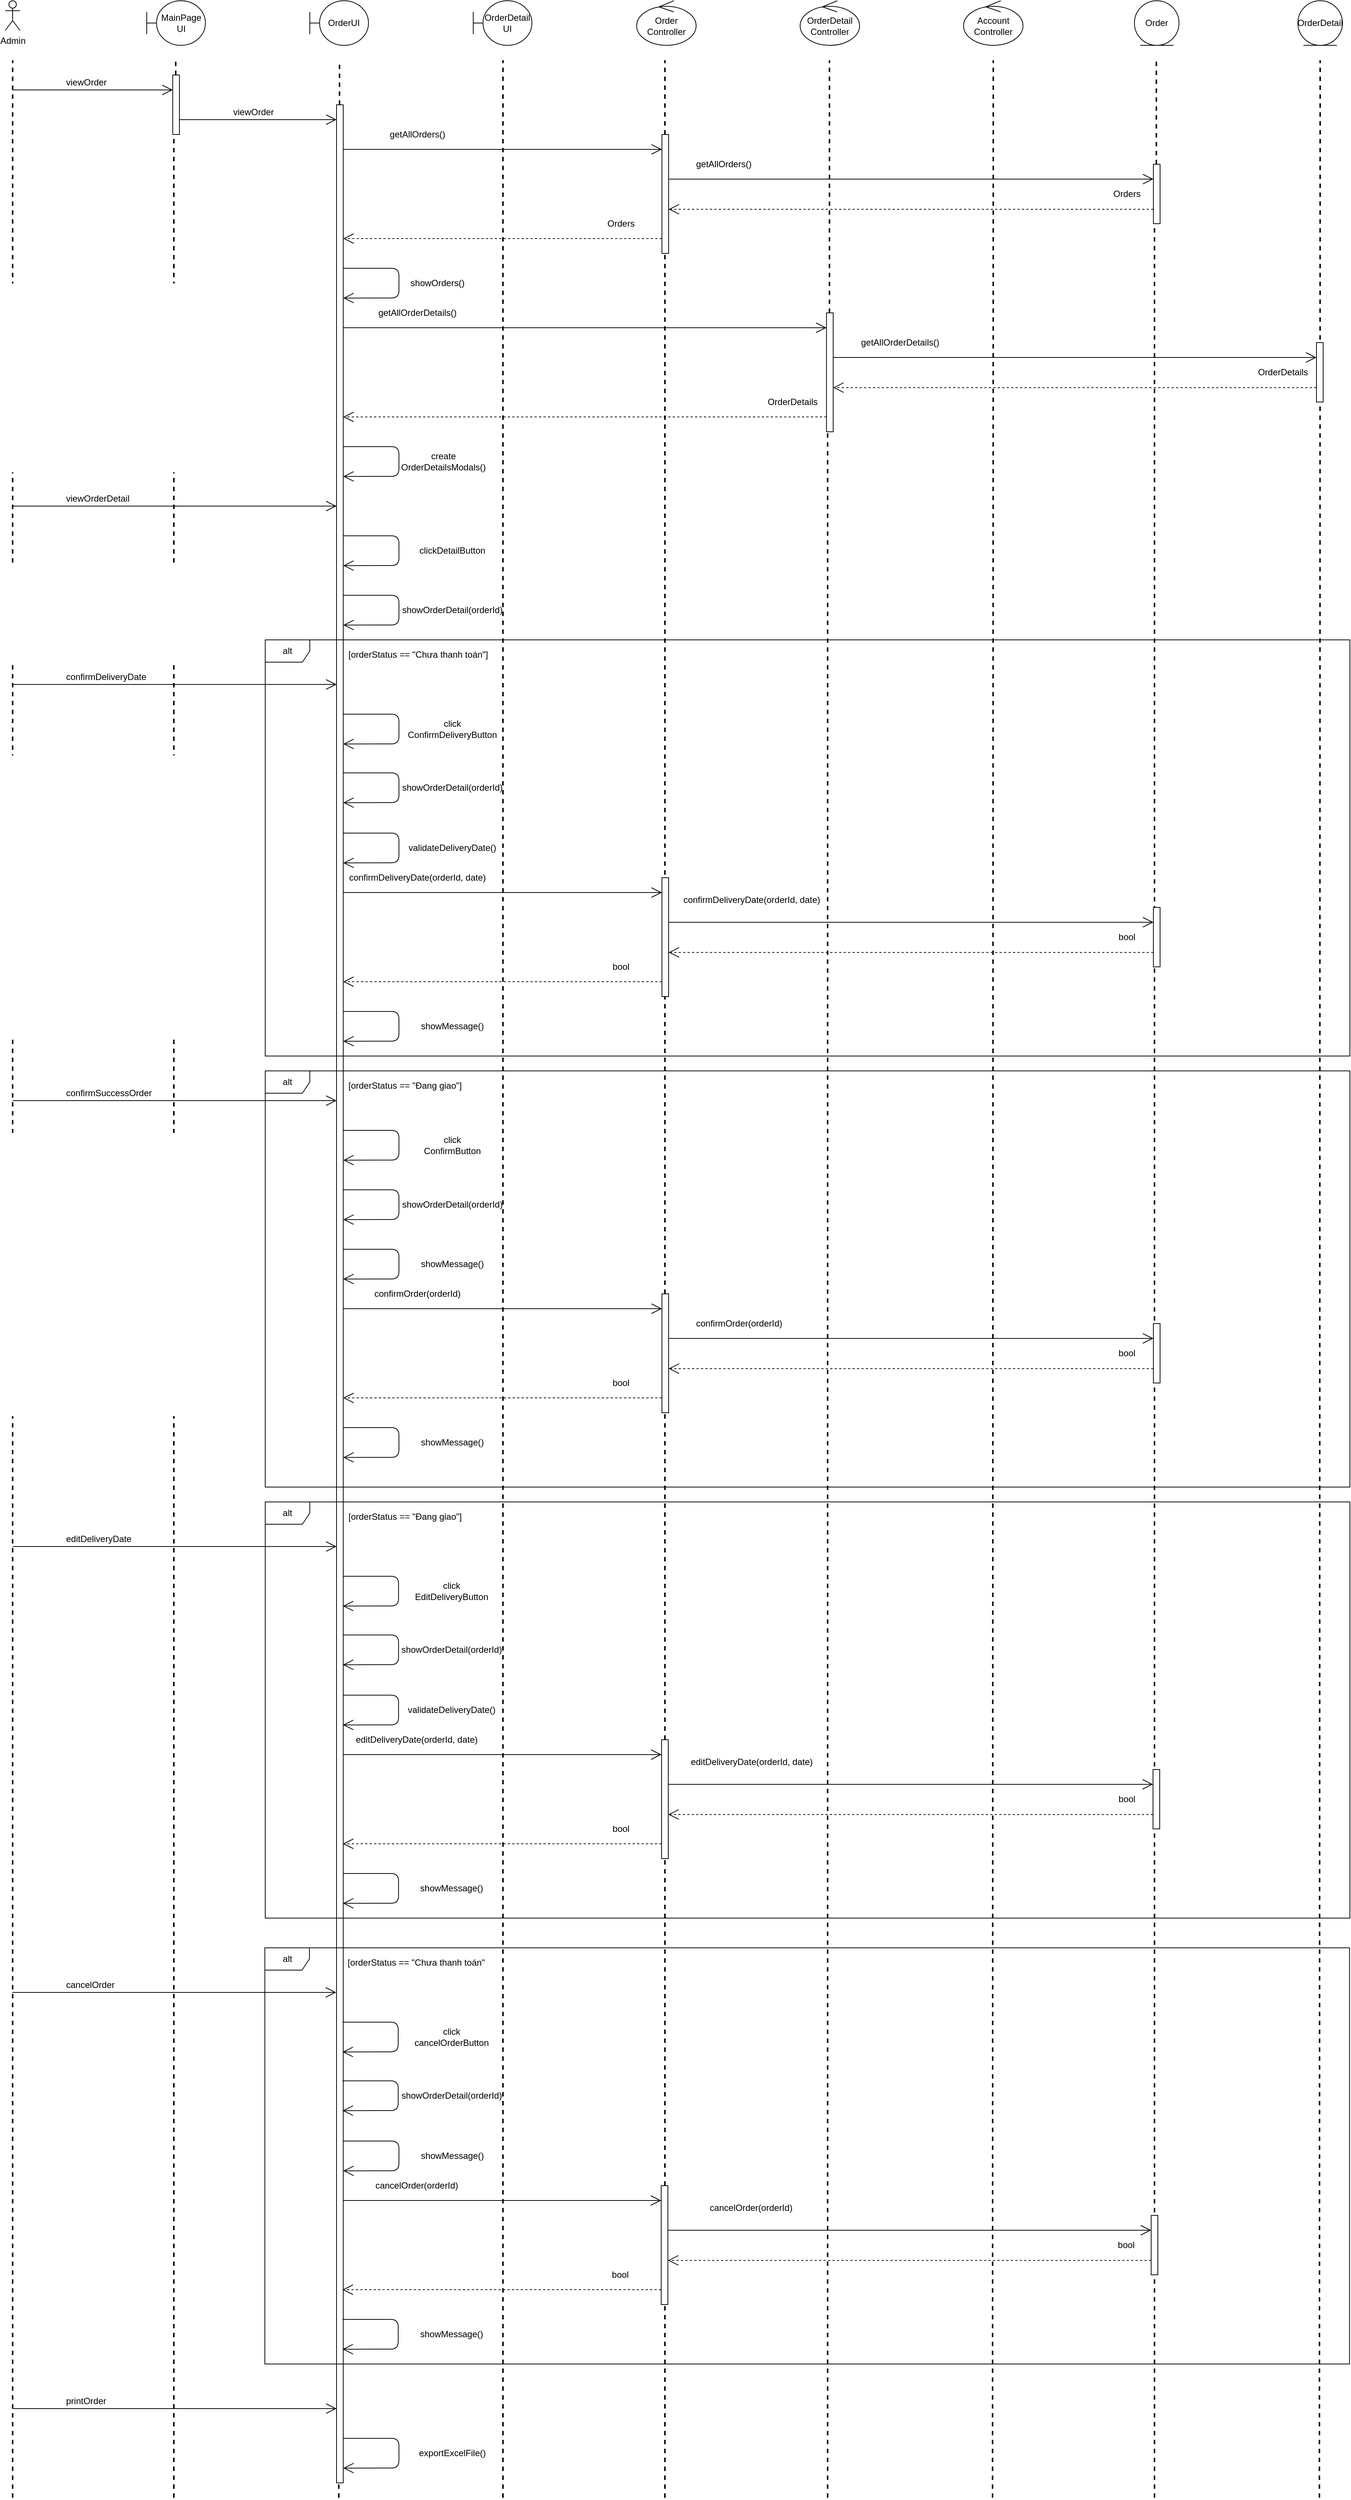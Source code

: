 <mxfile version="12.2.9" type="device" pages="1"><diagram id="6d7504hR5W5PCPkHTibY" name="Page-1"><mxGraphModel dx="2409" dy="1246" grid="1" gridSize="10" guides="1" tooltips="1" connect="1" arrows="1" fold="1" page="1" pageScale="1" pageWidth="850" pageHeight="1100" math="0" shadow="0"><root><mxCell id="0"/><mxCell id="1" parent="0"/><mxCell id="ocf50oFqdOjTJ--DgNNY-1" value="Admin" style="shape=umlActor;verticalLabelPosition=bottom;labelBackgroundColor=#ffffff;verticalAlign=top;html=1;outlineConnect=0;" vertex="1" parent="1"><mxGeometry x="110" y="40" width="20" height="40" as="geometry"/></mxCell><mxCell id="ocf50oFqdOjTJ--DgNNY-2" value="" style="endArrow=none;dashed=1;html=1;strokeWidth=2;" edge="1" parent="1"><mxGeometry width="50" height="50" relative="1" as="geometry"><mxPoint x="120" y="3400" as="sourcePoint"/><mxPoint x="120" y="120" as="targetPoint"/></mxGeometry></mxCell><mxCell id="ocf50oFqdOjTJ--DgNNY-3" value="MainPage&lt;br&gt;UI" style="shape=umlBoundary;whiteSpace=wrap;html=1;" vertex="1" parent="1"><mxGeometry x="300.5" y="40" width="79" height="60" as="geometry"/></mxCell><mxCell id="ocf50oFqdOjTJ--DgNNY-4" value="OrderUI" style="shape=umlBoundary;whiteSpace=wrap;html=1;" vertex="1" parent="1"><mxGeometry x="520" y="40" width="79" height="60" as="geometry"/></mxCell><mxCell id="ocf50oFqdOjTJ--DgNNY-5" value="" style="endArrow=none;dashed=1;html=1;strokeWidth=2;" edge="1" parent="1" source="ocf50oFqdOjTJ--DgNNY-23"><mxGeometry width="50" height="50" relative="1" as="geometry"><mxPoint x="339.5" y="3742" as="sourcePoint"/><mxPoint x="339.5" y="120" as="targetPoint"/></mxGeometry></mxCell><mxCell id="ocf50oFqdOjTJ--DgNNY-6" value="" style="endArrow=none;dashed=1;html=1;strokeWidth=2;" edge="1" parent="1" source="ocf50oFqdOjTJ--DgNNY-27"><mxGeometry width="50" height="50" relative="1" as="geometry"><mxPoint x="560" y="3742" as="sourcePoint"/><mxPoint x="560" y="120" as="targetPoint"/></mxGeometry></mxCell><mxCell id="ocf50oFqdOjTJ--DgNNY-7" value="" style="endArrow=none;dashed=1;html=1;strokeWidth=2;" edge="1" parent="1"><mxGeometry width="50" height="50" relative="1" as="geometry"><mxPoint x="780" y="3400" as="sourcePoint"/><mxPoint x="780" y="120" as="targetPoint"/></mxGeometry></mxCell><mxCell id="ocf50oFqdOjTJ--DgNNY-9" value="OrderDetail&lt;br&gt;UI" style="shape=umlBoundary;whiteSpace=wrap;html=1;" vertex="1" parent="1"><mxGeometry x="740" y="40" width="79" height="60" as="geometry"/></mxCell><mxCell id="ocf50oFqdOjTJ--DgNNY-10" value="Order&lt;br&gt;Controller" style="ellipse;shape=umlControl;whiteSpace=wrap;html=1;" vertex="1" parent="1"><mxGeometry x="960" y="40" width="80" height="60" as="geometry"/></mxCell><mxCell id="ocf50oFqdOjTJ--DgNNY-11" value="OrderDetail&lt;br&gt;Controller" style="ellipse;shape=umlControl;whiteSpace=wrap;html=1;" vertex="1" parent="1"><mxGeometry x="1180" y="40" width="80" height="60" as="geometry"/></mxCell><mxCell id="ocf50oFqdOjTJ--DgNNY-16" value="Account&lt;br&gt;Controller" style="ellipse;shape=umlControl;whiteSpace=wrap;html=1;" vertex="1" parent="1"><mxGeometry x="1400" y="40" width="80" height="60" as="geometry"/></mxCell><mxCell id="ocf50oFqdOjTJ--DgNNY-19" value="Order" style="ellipse;shape=umlEntity;whiteSpace=wrap;html=1;" vertex="1" parent="1"><mxGeometry x="1630" y="40" width="60" height="60" as="geometry"/></mxCell><mxCell id="ocf50oFqdOjTJ--DgNNY-21" value="" style="endArrow=open;endFill=1;endSize=12;html=1;" edge="1" parent="1"><mxGeometry width="160" relative="1" as="geometry"><mxPoint x="120" y="160" as="sourcePoint"/><mxPoint x="335.5" y="160" as="targetPoint"/></mxGeometry></mxCell><mxCell id="ocf50oFqdOjTJ--DgNNY-22" value="viewOrder" style="text;html=1;resizable=0;points=[];autosize=1;align=left;verticalAlign=top;spacingTop=-4;" vertex="1" parent="1"><mxGeometry x="190" y="140" width="70" height="20" as="geometry"/></mxCell><mxCell id="ocf50oFqdOjTJ--DgNNY-23" value="" style="html=1;points=[];perimeter=orthogonalPerimeter;" vertex="1" parent="1"><mxGeometry x="335.5" y="140" width="9" height="80" as="geometry"/></mxCell><mxCell id="ocf50oFqdOjTJ--DgNNY-24" value="" style="endArrow=none;dashed=1;html=1;strokeWidth=2;" edge="1" parent="1" target="ocf50oFqdOjTJ--DgNNY-23"><mxGeometry width="50" height="50" relative="1" as="geometry"><mxPoint x="337" y="3400" as="sourcePoint"/><mxPoint x="339.5" y="120" as="targetPoint"/></mxGeometry></mxCell><mxCell id="ocf50oFqdOjTJ--DgNNY-25" value="" style="endArrow=open;endFill=1;endSize=12;html=1;" edge="1" parent="1" target="ocf50oFqdOjTJ--DgNNY-27"><mxGeometry width="160" relative="1" as="geometry"><mxPoint x="344.5" y="200" as="sourcePoint"/><mxPoint x="560" y="200" as="targetPoint"/></mxGeometry></mxCell><mxCell id="ocf50oFqdOjTJ--DgNNY-26" value="viewOrder" style="text;html=1;resizable=0;points=[];autosize=1;align=left;verticalAlign=top;spacingTop=-4;" vertex="1" parent="1"><mxGeometry x="414.5" y="180" width="70" height="20" as="geometry"/></mxCell><mxCell id="ocf50oFqdOjTJ--DgNNY-27" value="" style="html=1;points=[];perimeter=orthogonalPerimeter;" vertex="1" parent="1"><mxGeometry x="556" y="180" width="9" height="3200" as="geometry"/></mxCell><mxCell id="ocf50oFqdOjTJ--DgNNY-28" value="" style="endArrow=none;dashed=1;html=1;strokeWidth=2;" edge="1" parent="1" target="ocf50oFqdOjTJ--DgNNY-27"><mxGeometry width="50" height="50" relative="1" as="geometry"><mxPoint x="559" y="3400" as="sourcePoint"/><mxPoint x="560" y="120" as="targetPoint"/></mxGeometry></mxCell><mxCell id="ocf50oFqdOjTJ--DgNNY-46" value="OrderDetail" style="ellipse;shape=umlEntity;whiteSpace=wrap;html=1;" vertex="1" parent="1"><mxGeometry x="1850" y="40" width="60" height="60" as="geometry"/></mxCell><mxCell id="ocf50oFqdOjTJ--DgNNY-117" value="" style="endArrow=none;dashed=1;html=1;strokeWidth=2;" edge="1" parent="1"><mxGeometry width="50" height="50" relative="1" as="geometry"><mxPoint x="998" y="3400" as="sourcePoint"/><mxPoint x="998" y="120" as="targetPoint"/></mxGeometry></mxCell><mxCell id="ocf50oFqdOjTJ--DgNNY-118" value="" style="endArrow=none;dashed=1;html=1;strokeWidth=2;" edge="1" parent="1" source="ocf50oFqdOjTJ--DgNNY-140"><mxGeometry width="50" height="50" relative="1" as="geometry"><mxPoint x="1219" y="2040" as="sourcePoint"/><mxPoint x="1219.5" y="120" as="targetPoint"/></mxGeometry></mxCell><mxCell id="ocf50oFqdOjTJ--DgNNY-119" value="" style="endArrow=none;dashed=1;html=1;strokeWidth=2;" edge="1" parent="1"><mxGeometry width="50" height="50" relative="1" as="geometry"><mxPoint x="1439" y="3400" as="sourcePoint"/><mxPoint x="1440" y="120" as="targetPoint"/></mxGeometry></mxCell><mxCell id="ocf50oFqdOjTJ--DgNNY-120" value="" style="endArrow=none;dashed=1;html=1;strokeWidth=2;" edge="1" parent="1" source="ocf50oFqdOjTJ--DgNNY-132"><mxGeometry width="50" height="50" relative="1" as="geometry"><mxPoint x="1659" y="2040" as="sourcePoint"/><mxPoint x="1659.5" y="120" as="targetPoint"/></mxGeometry></mxCell><mxCell id="ocf50oFqdOjTJ--DgNNY-121" value="" style="endArrow=none;dashed=1;html=1;strokeWidth=2;" edge="1" parent="1"><mxGeometry width="50" height="50" relative="1" as="geometry"><mxPoint x="1879" y="3400" as="sourcePoint"/><mxPoint x="1880" y="120" as="targetPoint"/></mxGeometry></mxCell><mxCell id="ocf50oFqdOjTJ--DgNNY-122" value="" style="html=1;points=[];perimeter=orthogonalPerimeter;" vertex="1" parent="1"><mxGeometry x="994" y="220" width="9" height="160" as="geometry"/></mxCell><mxCell id="ocf50oFqdOjTJ--DgNNY-123" value="getAllOrders()" style="text;html=1;strokeColor=none;fillColor=none;align=center;verticalAlign=middle;whiteSpace=wrap;rounded=0;" vertex="1" parent="1"><mxGeometry x="569.5" y="210" width="190" height="20" as="geometry"/></mxCell><mxCell id="ocf50oFqdOjTJ--DgNNY-124" value="" style="endArrow=open;endFill=1;endSize=12;html=1;dashed=1;strokeWidth=1;jumpSize=6;" edge="1" parent="1"><mxGeometry width="160" relative="1" as="geometry"><mxPoint x="994" y="360" as="sourcePoint"/><mxPoint x="565" y="360" as="targetPoint"/></mxGeometry></mxCell><mxCell id="ocf50oFqdOjTJ--DgNNY-125" value="Orders" style="text;html=1;strokeColor=none;fillColor=none;align=center;verticalAlign=middle;whiteSpace=wrap;rounded=0;" vertex="1" parent="1"><mxGeometry x="919" y="330" width="40" height="20" as="geometry"/></mxCell><mxCell id="ocf50oFqdOjTJ--DgNNY-126" value="" style="endArrow=open;endFill=1;endSize=12;html=1;" edge="1" parent="1" target="ocf50oFqdOjTJ--DgNNY-122"><mxGeometry width="160" relative="1" as="geometry"><mxPoint x="565.5" y="240.0" as="sourcePoint"/><mxPoint x="776" y="240.0" as="targetPoint"/></mxGeometry></mxCell><mxCell id="ocf50oFqdOjTJ--DgNNY-128" value="" style="endArrow=open;endFill=1;endSize=12;html=1;" edge="1" parent="1" target="ocf50oFqdOjTJ--DgNNY-132"><mxGeometry width="160" relative="1" as="geometry"><mxPoint x="1003" y="280" as="sourcePoint"/><mxPoint x="2093.5" y="280" as="targetPoint"/></mxGeometry></mxCell><mxCell id="ocf50oFqdOjTJ--DgNNY-129" value="&lt;span style=&quot;text-align: center ; white-space: normal&quot;&gt;getAllOrders()&lt;/span&gt;" style="text;html=1;resizable=0;points=[];autosize=1;align=left;verticalAlign=top;spacingTop=-4;" vertex="1" parent="1"><mxGeometry x="1038" y="250" width="90" height="20" as="geometry"/></mxCell><mxCell id="ocf50oFqdOjTJ--DgNNY-130" value="" style="endArrow=open;endFill=1;endSize=12;html=1;dashed=1;strokeWidth=1;jumpSize=6;" edge="1" parent="1" source="ocf50oFqdOjTJ--DgNNY-132"><mxGeometry width="160" relative="1" as="geometry"><mxPoint x="1500" y="320" as="sourcePoint"/><mxPoint x="1003.0" y="320.58" as="targetPoint"/></mxGeometry></mxCell><mxCell id="ocf50oFqdOjTJ--DgNNY-131" value="Orders" style="text;html=1;strokeColor=none;fillColor=none;align=center;verticalAlign=middle;whiteSpace=wrap;rounded=0;" vertex="1" parent="1"><mxGeometry x="1600" y="290" width="40" height="20" as="geometry"/></mxCell><mxCell id="ocf50oFqdOjTJ--DgNNY-132" value="" style="html=1;points=[];perimeter=orthogonalPerimeter;" vertex="1" parent="1"><mxGeometry x="1655.5" y="260" width="9" height="80" as="geometry"/></mxCell><mxCell id="ocf50oFqdOjTJ--DgNNY-133" value="" style="endArrow=none;dashed=1;html=1;strokeWidth=2;" edge="1" parent="1" target="ocf50oFqdOjTJ--DgNNY-132"><mxGeometry width="50" height="50" relative="1" as="geometry"><mxPoint x="1657" y="3400" as="sourcePoint"/><mxPoint x="1659.5" y="120" as="targetPoint"/></mxGeometry></mxCell><mxCell id="ocf50oFqdOjTJ--DgNNY-134" value="" style="endArrow=open;endFill=1;endSize=12;html=1;entryX=1.002;entryY=0.167;entryDx=0;entryDy=0;entryPerimeter=0;" edge="1" parent="1"><mxGeometry width="160" relative="1" as="geometry"><mxPoint x="565.0" y="400" as="sourcePoint"/><mxPoint x="565.02" y="440.12" as="targetPoint"/><Array as="points"><mxPoint x="640" y="400"/><mxPoint x="640" y="440"/></Array></mxGeometry></mxCell><mxCell id="ocf50oFqdOjTJ--DgNNY-135" value="showOrders()" style="text;html=1;strokeColor=none;fillColor=none;align=center;verticalAlign=middle;whiteSpace=wrap;rounded=0;" vertex="1" parent="1"><mxGeometry x="671.5" y="410" width="40" height="20" as="geometry"/></mxCell><mxCell id="ocf50oFqdOjTJ--DgNNY-140" value="" style="html=1;points=[];perimeter=orthogonalPerimeter;" vertex="1" parent="1"><mxGeometry x="1215.5" y="460" width="9" height="160" as="geometry"/></mxCell><mxCell id="ocf50oFqdOjTJ--DgNNY-141" value="" style="endArrow=none;dashed=1;html=1;strokeWidth=2;" edge="1" parent="1" target="ocf50oFqdOjTJ--DgNNY-140"><mxGeometry width="50" height="50" relative="1" as="geometry"><mxPoint x="1217" y="3400" as="sourcePoint"/><mxPoint x="1219.5" y="120" as="targetPoint"/></mxGeometry></mxCell><mxCell id="ocf50oFqdOjTJ--DgNNY-142" value="getAllOrderDetails()" style="text;html=1;strokeColor=none;fillColor=none;align=center;verticalAlign=middle;whiteSpace=wrap;rounded=0;" vertex="1" parent="1"><mxGeometry x="569.5" y="450" width="190" height="20" as="geometry"/></mxCell><mxCell id="ocf50oFqdOjTJ--DgNNY-143" value="" style="endArrow=open;endFill=1;endSize=12;html=1;dashed=1;strokeWidth=1;jumpSize=6;" edge="1" parent="1" source="ocf50oFqdOjTJ--DgNNY-140"><mxGeometry width="160" relative="1" as="geometry"><mxPoint x="994" y="600" as="sourcePoint"/><mxPoint x="565" y="600" as="targetPoint"/></mxGeometry></mxCell><mxCell id="ocf50oFqdOjTJ--DgNNY-144" value="OrderDetails" style="text;html=1;strokeColor=none;fillColor=none;align=center;verticalAlign=middle;whiteSpace=wrap;rounded=0;" vertex="1" parent="1"><mxGeometry x="1150" y="570" width="40" height="20" as="geometry"/></mxCell><mxCell id="ocf50oFqdOjTJ--DgNNY-145" value="" style="endArrow=open;endFill=1;endSize=12;html=1;" edge="1" parent="1" target="ocf50oFqdOjTJ--DgNNY-140"><mxGeometry width="160" relative="1" as="geometry"><mxPoint x="565.5" y="480.0" as="sourcePoint"/><mxPoint x="994" y="480.0" as="targetPoint"/></mxGeometry></mxCell><mxCell id="ocf50oFqdOjTJ--DgNNY-146" value="" style="endArrow=open;endFill=1;endSize=12;html=1;" edge="1" parent="1" target="ocf50oFqdOjTJ--DgNNY-150"><mxGeometry width="160" relative="1" as="geometry"><mxPoint x="1224.5" y="520" as="sourcePoint"/><mxPoint x="2315" y="520" as="targetPoint"/></mxGeometry></mxCell><mxCell id="ocf50oFqdOjTJ--DgNNY-147" value="&lt;span style=&quot;text-align: center ; white-space: normal&quot;&gt;getAllOrderDetails()&lt;/span&gt;" style="text;html=1;resizable=0;points=[];autosize=1;align=left;verticalAlign=top;spacingTop=-4;" vertex="1" parent="1"><mxGeometry x="1259.5" y="490" width="120" height="20" as="geometry"/></mxCell><mxCell id="ocf50oFqdOjTJ--DgNNY-148" value="" style="endArrow=open;endFill=1;endSize=12;html=1;dashed=1;strokeWidth=1;jumpSize=6;" edge="1" parent="1" source="ocf50oFqdOjTJ--DgNNY-150"><mxGeometry width="160" relative="1" as="geometry"><mxPoint x="1721.5" y="560" as="sourcePoint"/><mxPoint x="1224.5" y="560.58" as="targetPoint"/></mxGeometry></mxCell><mxCell id="ocf50oFqdOjTJ--DgNNY-149" value="OrderDetails" style="text;html=1;strokeColor=none;fillColor=none;align=center;verticalAlign=middle;whiteSpace=wrap;rounded=0;" vertex="1" parent="1"><mxGeometry x="1810" y="530" width="40" height="20" as="geometry"/></mxCell><mxCell id="ocf50oFqdOjTJ--DgNNY-150" value="" style="html=1;points=[];perimeter=orthogonalPerimeter;" vertex="1" parent="1"><mxGeometry x="1875" y="500" width="9" height="80" as="geometry"/></mxCell><mxCell id="ocf50oFqdOjTJ--DgNNY-152" value="" style="endArrow=open;endFill=1;endSize=12;html=1;entryX=1.002;entryY=0.167;entryDx=0;entryDy=0;entryPerimeter=0;" edge="1" parent="1"><mxGeometry width="160" relative="1" as="geometry"><mxPoint x="565.0" y="640" as="sourcePoint"/><mxPoint x="565.02" y="680.12" as="targetPoint"/><Array as="points"><mxPoint x="640" y="640"/><mxPoint x="640" y="680"/></Array></mxGeometry></mxCell><mxCell id="ocf50oFqdOjTJ--DgNNY-153" value="create&lt;br&gt;OrderDetailsModals()" style="text;html=1;strokeColor=none;fillColor=none;align=center;verticalAlign=middle;whiteSpace=wrap;rounded=0;" vertex="1" parent="1"><mxGeometry x="680" y="650" width="40" height="20" as="geometry"/></mxCell><mxCell id="ocf50oFqdOjTJ--DgNNY-154" value="" style="endArrow=open;endFill=1;endSize=12;html=1;" edge="1" parent="1" target="ocf50oFqdOjTJ--DgNNY-27"><mxGeometry width="160" relative="1" as="geometry"><mxPoint x="120" y="720" as="sourcePoint"/><mxPoint x="490" y="720" as="targetPoint"/></mxGeometry></mxCell><mxCell id="ocf50oFqdOjTJ--DgNNY-155" value="viewOrderDetail" style="text;html=1;resizable=0;points=[];autosize=1;align=left;verticalAlign=top;spacingTop=-4;" vertex="1" parent="1"><mxGeometry x="190" y="700" width="100" height="20" as="geometry"/></mxCell><mxCell id="ocf50oFqdOjTJ--DgNNY-156" value="" style="endArrow=open;endFill=1;endSize=12;html=1;entryX=1.002;entryY=0.167;entryDx=0;entryDy=0;entryPerimeter=0;" edge="1" parent="1"><mxGeometry width="160" relative="1" as="geometry"><mxPoint x="565.0" y="840" as="sourcePoint"/><mxPoint x="565.02" y="880.12" as="targetPoint"/><Array as="points"><mxPoint x="640" y="840"/><mxPoint x="640" y="880"/></Array></mxGeometry></mxCell><mxCell id="ocf50oFqdOjTJ--DgNNY-157" value="showOrderDetail(orderId)" style="text;html=1;strokeColor=none;fillColor=none;align=center;verticalAlign=middle;whiteSpace=wrap;rounded=0;" vertex="1" parent="1"><mxGeometry x="691.5" y="850" width="40" height="20" as="geometry"/></mxCell><mxCell id="ocf50oFqdOjTJ--DgNNY-158" value="" style="endArrow=open;endFill=1;endSize=12;html=1;entryX=1.002;entryY=0.167;entryDx=0;entryDy=0;entryPerimeter=0;" edge="1" parent="1"><mxGeometry width="160" relative="1" as="geometry"><mxPoint x="565.0" y="760" as="sourcePoint"/><mxPoint x="565.02" y="800.12" as="targetPoint"/><Array as="points"><mxPoint x="640" y="760"/><mxPoint x="640" y="800"/></Array></mxGeometry></mxCell><mxCell id="ocf50oFqdOjTJ--DgNNY-159" value="clickDetailButton" style="text;html=1;strokeColor=none;fillColor=none;align=center;verticalAlign=middle;whiteSpace=wrap;rounded=0;" vertex="1" parent="1"><mxGeometry x="691.5" y="770" width="40" height="20" as="geometry"/></mxCell><mxCell id="ocf50oFqdOjTJ--DgNNY-160" value="" style="endArrow=open;endFill=1;endSize=12;html=1;" edge="1" parent="1"><mxGeometry width="160" relative="1" as="geometry"><mxPoint x="120" y="960" as="sourcePoint"/><mxPoint x="556" y="960" as="targetPoint"/></mxGeometry></mxCell><mxCell id="ocf50oFqdOjTJ--DgNNY-161" value="confirmDeliveryDate" style="text;html=1;resizable=0;points=[];autosize=1;align=left;verticalAlign=top;spacingTop=-4;" vertex="1" parent="1"><mxGeometry x="190" y="940" width="120" height="20" as="geometry"/></mxCell><mxCell id="ocf50oFqdOjTJ--DgNNY-164" value="alt" style="shape=umlFrame;whiteSpace=wrap;html=1;" vertex="1" parent="1"><mxGeometry x="460" y="900" width="1460" height="560" as="geometry"/></mxCell><mxCell id="ocf50oFqdOjTJ--DgNNY-165" value="[orderStatus == &quot;Chưa thanh toán&quot;]" style="text;html=1;resizable=0;points=[];autosize=1;align=left;verticalAlign=top;spacingTop=-4;" vertex="1" parent="1"><mxGeometry x="569.5" y="910" width="200" height="20" as="geometry"/></mxCell><mxCell id="ocf50oFqdOjTJ--DgNNY-166" value="" style="endArrow=open;endFill=1;endSize=12;html=1;entryX=1.002;entryY=0.167;entryDx=0;entryDy=0;entryPerimeter=0;" edge="1" parent="1"><mxGeometry width="160" relative="1" as="geometry"><mxPoint x="565.0" y="1000" as="sourcePoint"/><mxPoint x="565.02" y="1040.12" as="targetPoint"/><Array as="points"><mxPoint x="640" y="1000"/><mxPoint x="640" y="1040"/></Array></mxGeometry></mxCell><mxCell id="ocf50oFqdOjTJ--DgNNY-167" value="click&lt;br&gt;ConfirmDeliveryButton" style="text;html=1;strokeColor=none;fillColor=none;align=center;verticalAlign=middle;whiteSpace=wrap;rounded=0;" vertex="1" parent="1"><mxGeometry x="691.5" y="1010" width="40" height="20" as="geometry"/></mxCell><mxCell id="ocf50oFqdOjTJ--DgNNY-168" value="" style="endArrow=open;endFill=1;endSize=12;html=1;entryX=1.002;entryY=0.167;entryDx=0;entryDy=0;entryPerimeter=0;" edge="1" parent="1"><mxGeometry width="160" relative="1" as="geometry"><mxPoint x="565.0" y="1079" as="sourcePoint"/><mxPoint x="565.02" y="1119.12" as="targetPoint"/><Array as="points"><mxPoint x="640" y="1079"/><mxPoint x="640" y="1119"/></Array></mxGeometry></mxCell><mxCell id="ocf50oFqdOjTJ--DgNNY-169" value="showOrderDetail(orderId)" style="text;html=1;strokeColor=none;fillColor=none;align=center;verticalAlign=middle;whiteSpace=wrap;rounded=0;" vertex="1" parent="1"><mxGeometry x="691.5" y="1089" width="40" height="20" as="geometry"/></mxCell><mxCell id="ocf50oFqdOjTJ--DgNNY-170" value="" style="endArrow=open;endFill=1;endSize=12;html=1;entryX=1.002;entryY=0.167;entryDx=0;entryDy=0;entryPerimeter=0;" edge="1" parent="1"><mxGeometry width="160" relative="1" as="geometry"><mxPoint x="565.0" y="1160" as="sourcePoint"/><mxPoint x="565.02" y="1200.12" as="targetPoint"/><Array as="points"><mxPoint x="640" y="1160"/><mxPoint x="640" y="1200"/></Array></mxGeometry></mxCell><mxCell id="ocf50oFqdOjTJ--DgNNY-171" value="validateDeliveryDate()" style="text;html=1;strokeColor=none;fillColor=none;align=center;verticalAlign=middle;whiteSpace=wrap;rounded=0;" vertex="1" parent="1"><mxGeometry x="691.5" y="1170" width="40" height="20" as="geometry"/></mxCell><mxCell id="ocf50oFqdOjTJ--DgNNY-172" value="" style="html=1;points=[];perimeter=orthogonalPerimeter;" vertex="1" parent="1"><mxGeometry x="994" y="1220" width="9" height="160" as="geometry"/></mxCell><mxCell id="ocf50oFqdOjTJ--DgNNY-173" value="confirmDeliveryDate(orderId, date)" style="text;html=1;strokeColor=none;fillColor=none;align=center;verticalAlign=middle;whiteSpace=wrap;rounded=0;" vertex="1" parent="1"><mxGeometry x="569.5" y="1210" width="190" height="20" as="geometry"/></mxCell><mxCell id="ocf50oFqdOjTJ--DgNNY-174" value="" style="endArrow=open;endFill=1;endSize=12;html=1;dashed=1;strokeWidth=1;jumpSize=6;" edge="1" parent="1"><mxGeometry width="160" relative="1" as="geometry"><mxPoint x="994" y="1360" as="sourcePoint"/><mxPoint x="565" y="1360" as="targetPoint"/></mxGeometry></mxCell><mxCell id="ocf50oFqdOjTJ--DgNNY-175" value="bool" style="text;html=1;strokeColor=none;fillColor=none;align=center;verticalAlign=middle;whiteSpace=wrap;rounded=0;" vertex="1" parent="1"><mxGeometry x="919" y="1330" width="40" height="20" as="geometry"/></mxCell><mxCell id="ocf50oFqdOjTJ--DgNNY-176" value="" style="endArrow=open;endFill=1;endSize=12;html=1;" edge="1" parent="1" target="ocf50oFqdOjTJ--DgNNY-172"><mxGeometry width="160" relative="1" as="geometry"><mxPoint x="565.5" y="1240.0" as="sourcePoint"/><mxPoint x="776" y="1240.0" as="targetPoint"/></mxGeometry></mxCell><mxCell id="ocf50oFqdOjTJ--DgNNY-177" value="" style="endArrow=open;endFill=1;endSize=12;html=1;" edge="1" parent="1" target="ocf50oFqdOjTJ--DgNNY-181"><mxGeometry width="160" relative="1" as="geometry"><mxPoint x="1003" y="1280" as="sourcePoint"/><mxPoint x="2093.5" y="1280" as="targetPoint"/></mxGeometry></mxCell><mxCell id="ocf50oFqdOjTJ--DgNNY-179" value="" style="endArrow=open;endFill=1;endSize=12;html=1;dashed=1;strokeWidth=1;jumpSize=6;" edge="1" parent="1" source="ocf50oFqdOjTJ--DgNNY-181"><mxGeometry width="160" relative="1" as="geometry"><mxPoint x="1500" y="1320" as="sourcePoint"/><mxPoint x="1003.0" y="1320.58" as="targetPoint"/></mxGeometry></mxCell><mxCell id="ocf50oFqdOjTJ--DgNNY-180" value="bool" style="text;html=1;strokeColor=none;fillColor=none;align=center;verticalAlign=middle;whiteSpace=wrap;rounded=0;" vertex="1" parent="1"><mxGeometry x="1600" y="1290" width="40" height="20" as="geometry"/></mxCell><mxCell id="ocf50oFqdOjTJ--DgNNY-181" value="" style="html=1;points=[];perimeter=orthogonalPerimeter;" vertex="1" parent="1"><mxGeometry x="1655.5" y="1260" width="9" height="80" as="geometry"/></mxCell><mxCell id="ocf50oFqdOjTJ--DgNNY-182" value="" style="endArrow=open;endFill=1;endSize=12;html=1;entryX=1.002;entryY=0.167;entryDx=0;entryDy=0;entryPerimeter=0;" edge="1" parent="1"><mxGeometry width="160" relative="1" as="geometry"><mxPoint x="565.0" y="1400" as="sourcePoint"/><mxPoint x="565.02" y="1440.12" as="targetPoint"/><Array as="points"><mxPoint x="640" y="1400"/><mxPoint x="640" y="1440"/></Array></mxGeometry></mxCell><mxCell id="ocf50oFqdOjTJ--DgNNY-183" value="showMessage()" style="text;html=1;strokeColor=none;fillColor=none;align=center;verticalAlign=middle;whiteSpace=wrap;rounded=0;" vertex="1" parent="1"><mxGeometry x="691.5" y="1410" width="40" height="20" as="geometry"/></mxCell><mxCell id="ocf50oFqdOjTJ--DgNNY-184" value="" style="endArrow=open;endFill=1;endSize=12;html=1;" edge="1" parent="1"><mxGeometry width="160" relative="1" as="geometry"><mxPoint x="120" y="1520" as="sourcePoint"/><mxPoint x="556" y="1520" as="targetPoint"/></mxGeometry></mxCell><mxCell id="ocf50oFqdOjTJ--DgNNY-185" value="confirmSuccessOrder" style="text;html=1;resizable=0;points=[];autosize=1;align=left;verticalAlign=top;spacingTop=-4;" vertex="1" parent="1"><mxGeometry x="190" y="1500" width="130" height="20" as="geometry"/></mxCell><mxCell id="ocf50oFqdOjTJ--DgNNY-186" value="alt" style="shape=umlFrame;whiteSpace=wrap;html=1;" vertex="1" parent="1"><mxGeometry x="460" y="1480" width="1460" height="560" as="geometry"/></mxCell><mxCell id="ocf50oFqdOjTJ--DgNNY-187" value="[orderStatus == &quot;Đang giao&quot;]" style="text;html=1;resizable=0;points=[];autosize=1;align=left;verticalAlign=top;spacingTop=-4;" vertex="1" parent="1"><mxGeometry x="569.5" y="1490" width="170" height="20" as="geometry"/></mxCell><mxCell id="ocf50oFqdOjTJ--DgNNY-190" value="" style="endArrow=open;endFill=1;endSize=12;html=1;entryX=1.002;entryY=0.167;entryDx=0;entryDy=0;entryPerimeter=0;" edge="1" parent="1"><mxGeometry width="160" relative="1" as="geometry"><mxPoint x="565.0" y="1560" as="sourcePoint"/><mxPoint x="565.02" y="1600.12" as="targetPoint"/><Array as="points"><mxPoint x="640" y="1560"/><mxPoint x="640" y="1600"/></Array></mxGeometry></mxCell><mxCell id="ocf50oFqdOjTJ--DgNNY-191" value="click&lt;br&gt;ConfirmButton" style="text;html=1;strokeColor=none;fillColor=none;align=center;verticalAlign=middle;whiteSpace=wrap;rounded=0;" vertex="1" parent="1"><mxGeometry x="691.5" y="1570" width="40" height="20" as="geometry"/></mxCell><mxCell id="ocf50oFqdOjTJ--DgNNY-192" value="" style="endArrow=open;endFill=1;endSize=12;html=1;entryX=1.002;entryY=0.167;entryDx=0;entryDy=0;entryPerimeter=0;" edge="1" parent="1"><mxGeometry width="160" relative="1" as="geometry"><mxPoint x="565.0" y="1640" as="sourcePoint"/><mxPoint x="565.02" y="1680.12" as="targetPoint"/><Array as="points"><mxPoint x="640" y="1640"/><mxPoint x="640" y="1680"/></Array></mxGeometry></mxCell><mxCell id="ocf50oFqdOjTJ--DgNNY-193" value="showOrderDetail(orderId)" style="text;html=1;strokeColor=none;fillColor=none;align=center;verticalAlign=middle;whiteSpace=wrap;rounded=0;" vertex="1" parent="1"><mxGeometry x="691.5" y="1650" width="40" height="20" as="geometry"/></mxCell><mxCell id="ocf50oFqdOjTJ--DgNNY-194" value="" style="endArrow=open;endFill=1;endSize=12;html=1;entryX=1.002;entryY=0.167;entryDx=0;entryDy=0;entryPerimeter=0;" edge="1" parent="1"><mxGeometry width="160" relative="1" as="geometry"><mxPoint x="565.0" y="1720" as="sourcePoint"/><mxPoint x="565.02" y="1760.12" as="targetPoint"/><Array as="points"><mxPoint x="640" y="1720"/><mxPoint x="640" y="1760"/></Array></mxGeometry></mxCell><mxCell id="ocf50oFqdOjTJ--DgNNY-195" value="showMessage()" style="text;html=1;strokeColor=none;fillColor=none;align=center;verticalAlign=middle;whiteSpace=wrap;rounded=0;" vertex="1" parent="1"><mxGeometry x="691.5" y="1730" width="40" height="20" as="geometry"/></mxCell><mxCell id="ocf50oFqdOjTJ--DgNNY-196" value="" style="html=1;points=[];perimeter=orthogonalPerimeter;" vertex="1" parent="1"><mxGeometry x="994" y="1780" width="9" height="160" as="geometry"/></mxCell><mxCell id="ocf50oFqdOjTJ--DgNNY-197" value="confirmOrder(orderId)" style="text;html=1;strokeColor=none;fillColor=none;align=center;verticalAlign=middle;whiteSpace=wrap;rounded=0;" vertex="1" parent="1"><mxGeometry x="569.5" y="1770" width="190" height="20" as="geometry"/></mxCell><mxCell id="ocf50oFqdOjTJ--DgNNY-198" value="" style="endArrow=open;endFill=1;endSize=12;html=1;dashed=1;strokeWidth=1;jumpSize=6;" edge="1" parent="1"><mxGeometry width="160" relative="1" as="geometry"><mxPoint x="994" y="1920" as="sourcePoint"/><mxPoint x="565" y="1920" as="targetPoint"/></mxGeometry></mxCell><mxCell id="ocf50oFqdOjTJ--DgNNY-199" value="bool" style="text;html=1;strokeColor=none;fillColor=none;align=center;verticalAlign=middle;whiteSpace=wrap;rounded=0;" vertex="1" parent="1"><mxGeometry x="919" y="1890" width="40" height="20" as="geometry"/></mxCell><mxCell id="ocf50oFqdOjTJ--DgNNY-200" value="" style="endArrow=open;endFill=1;endSize=12;html=1;" edge="1" parent="1" target="ocf50oFqdOjTJ--DgNNY-196"><mxGeometry width="160" relative="1" as="geometry"><mxPoint x="565.5" y="1800" as="sourcePoint"/><mxPoint x="776" y="1800.0" as="targetPoint"/></mxGeometry></mxCell><mxCell id="ocf50oFqdOjTJ--DgNNY-201" value="" style="endArrow=open;endFill=1;endSize=12;html=1;" edge="1" parent="1" target="ocf50oFqdOjTJ--DgNNY-205"><mxGeometry width="160" relative="1" as="geometry"><mxPoint x="1003" y="1840" as="sourcePoint"/><mxPoint x="2093.5" y="1840" as="targetPoint"/></mxGeometry></mxCell><mxCell id="ocf50oFqdOjTJ--DgNNY-202" value="&lt;span style=&quot;text-align: center ; white-space: normal&quot;&gt;confirmOrder(orderId)&lt;/span&gt;" style="text;html=1;resizable=0;points=[];autosize=1;align=left;verticalAlign=top;spacingTop=-4;" vertex="1" parent="1"><mxGeometry x="1038" y="1810" width="130" height="20" as="geometry"/></mxCell><mxCell id="ocf50oFqdOjTJ--DgNNY-203" value="" style="endArrow=open;endFill=1;endSize=12;html=1;dashed=1;strokeWidth=1;jumpSize=6;" edge="1" parent="1" source="ocf50oFqdOjTJ--DgNNY-205"><mxGeometry width="160" relative="1" as="geometry"><mxPoint x="1500" y="1880" as="sourcePoint"/><mxPoint x="1003.0" y="1880.58" as="targetPoint"/></mxGeometry></mxCell><mxCell id="ocf50oFqdOjTJ--DgNNY-204" value="bool" style="text;html=1;strokeColor=none;fillColor=none;align=center;verticalAlign=middle;whiteSpace=wrap;rounded=0;" vertex="1" parent="1"><mxGeometry x="1600" y="1850" width="40" height="20" as="geometry"/></mxCell><mxCell id="ocf50oFqdOjTJ--DgNNY-205" value="" style="html=1;points=[];perimeter=orthogonalPerimeter;" vertex="1" parent="1"><mxGeometry x="1655.5" y="1820" width="9" height="80" as="geometry"/></mxCell><mxCell id="ocf50oFqdOjTJ--DgNNY-206" value="confirmDeliveryDate(orderId, date)" style="text;html=1;strokeColor=none;fillColor=none;align=center;verticalAlign=middle;whiteSpace=wrap;rounded=0;" vertex="1" parent="1"><mxGeometry x="1020" y="1240" width="190" height="20" as="geometry"/></mxCell><mxCell id="ocf50oFqdOjTJ--DgNNY-207" value="" style="endArrow=open;endFill=1;endSize=12;html=1;entryX=1.002;entryY=0.167;entryDx=0;entryDy=0;entryPerimeter=0;" edge="1" parent="1"><mxGeometry width="160" relative="1" as="geometry"><mxPoint x="565.0" y="1960" as="sourcePoint"/><mxPoint x="565.02" y="2000.12" as="targetPoint"/><Array as="points"><mxPoint x="640" y="1960"/><mxPoint x="640" y="2000"/></Array></mxGeometry></mxCell><mxCell id="ocf50oFqdOjTJ--DgNNY-208" value="showMessage()" style="text;html=1;strokeColor=none;fillColor=none;align=center;verticalAlign=middle;whiteSpace=wrap;rounded=0;" vertex="1" parent="1"><mxGeometry x="691.5" y="1970" width="40" height="20" as="geometry"/></mxCell><mxCell id="ocf50oFqdOjTJ--DgNNY-209" value="" style="endArrow=open;endFill=1;endSize=12;html=1;" edge="1" parent="1"><mxGeometry width="160" relative="1" as="geometry"><mxPoint x="120" y="2120" as="sourcePoint"/><mxPoint x="556" y="2120" as="targetPoint"/></mxGeometry></mxCell><mxCell id="ocf50oFqdOjTJ--DgNNY-210" value="editDeliveryDate" style="text;html=1;resizable=0;points=[];autosize=1;align=left;verticalAlign=top;spacingTop=-4;" vertex="1" parent="1"><mxGeometry x="190" y="2100" width="100" height="20" as="geometry"/></mxCell><mxCell id="ocf50oFqdOjTJ--DgNNY-211" value="alt" style="shape=umlFrame;whiteSpace=wrap;html=1;" vertex="1" parent="1"><mxGeometry x="460" y="2060" width="1460" height="560" as="geometry"/></mxCell><mxCell id="ocf50oFqdOjTJ--DgNNY-212" value="[orderStatus == &quot;Đang giao&quot;]" style="text;html=1;resizable=0;points=[];autosize=1;align=left;verticalAlign=top;spacingTop=-4;" vertex="1" parent="1"><mxGeometry x="569.5" y="2070" width="170" height="20" as="geometry"/></mxCell><mxCell id="ocf50oFqdOjTJ--DgNNY-213" value="" style="endArrow=open;endFill=1;endSize=12;html=1;entryX=1.002;entryY=0.167;entryDx=0;entryDy=0;entryPerimeter=0;" edge="1" parent="1"><mxGeometry width="160" relative="1" as="geometry"><mxPoint x="564.5" y="2160" as="sourcePoint"/><mxPoint x="564.52" y="2200.12" as="targetPoint"/><Array as="points"><mxPoint x="639.5" y="2160"/><mxPoint x="639.5" y="2200"/></Array></mxGeometry></mxCell><mxCell id="ocf50oFqdOjTJ--DgNNY-214" value="click&lt;br&gt;EditDeliveryButton" style="text;html=1;strokeColor=none;fillColor=none;align=center;verticalAlign=middle;whiteSpace=wrap;rounded=0;" vertex="1" parent="1"><mxGeometry x="691" y="2170" width="40" height="20" as="geometry"/></mxCell><mxCell id="ocf50oFqdOjTJ--DgNNY-215" value="" style="endArrow=open;endFill=1;endSize=12;html=1;entryX=1.002;entryY=0.167;entryDx=0;entryDy=0;entryPerimeter=0;" edge="1" parent="1"><mxGeometry width="160" relative="1" as="geometry"><mxPoint x="564.5" y="2239" as="sourcePoint"/><mxPoint x="564.52" y="2279.12" as="targetPoint"/><Array as="points"><mxPoint x="639.5" y="2239"/><mxPoint x="639.5" y="2279"/></Array></mxGeometry></mxCell><mxCell id="ocf50oFqdOjTJ--DgNNY-216" value="showOrderDetail(orderId)" style="text;html=1;strokeColor=none;fillColor=none;align=center;verticalAlign=middle;whiteSpace=wrap;rounded=0;" vertex="1" parent="1"><mxGeometry x="691" y="2249" width="40" height="20" as="geometry"/></mxCell><mxCell id="ocf50oFqdOjTJ--DgNNY-217" value="" style="endArrow=open;endFill=1;endSize=12;html=1;entryX=1.002;entryY=0.167;entryDx=0;entryDy=0;entryPerimeter=0;" edge="1" parent="1"><mxGeometry width="160" relative="1" as="geometry"><mxPoint x="564.5" y="2320" as="sourcePoint"/><mxPoint x="564.52" y="2360.12" as="targetPoint"/><Array as="points"><mxPoint x="639.5" y="2320"/><mxPoint x="639.5" y="2360"/></Array></mxGeometry></mxCell><mxCell id="ocf50oFqdOjTJ--DgNNY-218" value="validateDeliveryDate()" style="text;html=1;strokeColor=none;fillColor=none;align=center;verticalAlign=middle;whiteSpace=wrap;rounded=0;" vertex="1" parent="1"><mxGeometry x="691" y="2330" width="40" height="20" as="geometry"/></mxCell><mxCell id="ocf50oFqdOjTJ--DgNNY-219" value="" style="html=1;points=[];perimeter=orthogonalPerimeter;" vertex="1" parent="1"><mxGeometry x="993.5" y="2380" width="9" height="160" as="geometry"/></mxCell><mxCell id="ocf50oFqdOjTJ--DgNNY-220" value="editDeliveryDate(orderId, date)" style="text;html=1;strokeColor=none;fillColor=none;align=center;verticalAlign=middle;whiteSpace=wrap;rounded=0;" vertex="1" parent="1"><mxGeometry x="569" y="2370" width="190" height="20" as="geometry"/></mxCell><mxCell id="ocf50oFqdOjTJ--DgNNY-221" value="" style="endArrow=open;endFill=1;endSize=12;html=1;dashed=1;strokeWidth=1;jumpSize=6;" edge="1" parent="1"><mxGeometry width="160" relative="1" as="geometry"><mxPoint x="993.5" y="2520" as="sourcePoint"/><mxPoint x="564.5" y="2520" as="targetPoint"/></mxGeometry></mxCell><mxCell id="ocf50oFqdOjTJ--DgNNY-222" value="bool" style="text;html=1;strokeColor=none;fillColor=none;align=center;verticalAlign=middle;whiteSpace=wrap;rounded=0;" vertex="1" parent="1"><mxGeometry x="918.5" y="2490" width="40" height="20" as="geometry"/></mxCell><mxCell id="ocf50oFqdOjTJ--DgNNY-223" value="" style="endArrow=open;endFill=1;endSize=12;html=1;" edge="1" parent="1" target="ocf50oFqdOjTJ--DgNNY-219"><mxGeometry width="160" relative="1" as="geometry"><mxPoint x="565.0" y="2400" as="sourcePoint"/><mxPoint x="775.5" y="2400" as="targetPoint"/></mxGeometry></mxCell><mxCell id="ocf50oFqdOjTJ--DgNNY-224" value="" style="endArrow=open;endFill=1;endSize=12;html=1;" edge="1" parent="1" target="ocf50oFqdOjTJ--DgNNY-227"><mxGeometry width="160" relative="1" as="geometry"><mxPoint x="1002.5" y="2440" as="sourcePoint"/><mxPoint x="2093" y="2440" as="targetPoint"/></mxGeometry></mxCell><mxCell id="ocf50oFqdOjTJ--DgNNY-225" value="" style="endArrow=open;endFill=1;endSize=12;html=1;dashed=1;strokeWidth=1;jumpSize=6;" edge="1" parent="1" source="ocf50oFqdOjTJ--DgNNY-227"><mxGeometry width="160" relative="1" as="geometry"><mxPoint x="1499.5" y="2480" as="sourcePoint"/><mxPoint x="1002.5" y="2480.58" as="targetPoint"/></mxGeometry></mxCell><mxCell id="ocf50oFqdOjTJ--DgNNY-226" value="bool" style="text;html=1;strokeColor=none;fillColor=none;align=center;verticalAlign=middle;whiteSpace=wrap;rounded=0;" vertex="1" parent="1"><mxGeometry x="1599.5" y="2450" width="40" height="20" as="geometry"/></mxCell><mxCell id="ocf50oFqdOjTJ--DgNNY-227" value="" style="html=1;points=[];perimeter=orthogonalPerimeter;" vertex="1" parent="1"><mxGeometry x="1655" y="2420" width="9" height="80" as="geometry"/></mxCell><mxCell id="ocf50oFqdOjTJ--DgNNY-228" value="" style="endArrow=open;endFill=1;endSize=12;html=1;entryX=1.002;entryY=0.167;entryDx=0;entryDy=0;entryPerimeter=0;" edge="1" parent="1"><mxGeometry width="160" relative="1" as="geometry"><mxPoint x="564.5" y="2560" as="sourcePoint"/><mxPoint x="564.52" y="2600.12" as="targetPoint"/><Array as="points"><mxPoint x="639.5" y="2560"/><mxPoint x="639.5" y="2600"/></Array></mxGeometry></mxCell><mxCell id="ocf50oFqdOjTJ--DgNNY-229" value="showMessage()" style="text;html=1;strokeColor=none;fillColor=none;align=center;verticalAlign=middle;whiteSpace=wrap;rounded=0;" vertex="1" parent="1"><mxGeometry x="691" y="2570" width="40" height="20" as="geometry"/></mxCell><mxCell id="ocf50oFqdOjTJ--DgNNY-230" value="editDeliveryDate(orderId, date)" style="text;html=1;strokeColor=none;fillColor=none;align=center;verticalAlign=middle;whiteSpace=wrap;rounded=0;" vertex="1" parent="1"><mxGeometry x="1019.5" y="2400" width="190" height="20" as="geometry"/></mxCell><mxCell id="ocf50oFqdOjTJ--DgNNY-253" value="" style="endArrow=open;endFill=1;endSize=12;html=1;" edge="1" parent="1"><mxGeometry width="160" relative="1" as="geometry"><mxPoint x="119.5" y="2720" as="sourcePoint"/><mxPoint x="555.5" y="2720" as="targetPoint"/></mxGeometry></mxCell><mxCell id="ocf50oFqdOjTJ--DgNNY-254" value="cancelOrder" style="text;html=1;resizable=0;points=[];autosize=1;align=left;verticalAlign=top;spacingTop=-4;" vertex="1" parent="1"><mxGeometry x="189.5" y="2700" width="80" height="20" as="geometry"/></mxCell><mxCell id="ocf50oFqdOjTJ--DgNNY-255" value="alt" style="shape=umlFrame;whiteSpace=wrap;html=1;" vertex="1" parent="1"><mxGeometry x="459.5" y="2660" width="1460" height="560" as="geometry"/></mxCell><mxCell id="ocf50oFqdOjTJ--DgNNY-256" value="[orderStatus == &quot;Chưa thanh toán&quot;" style="text;html=1;resizable=0;points=[];autosize=1;align=left;verticalAlign=top;spacingTop=-4;" vertex="1" parent="1"><mxGeometry x="569" y="2670" width="200" height="20" as="geometry"/></mxCell><mxCell id="ocf50oFqdOjTJ--DgNNY-257" value="" style="endArrow=open;endFill=1;endSize=12;html=1;entryX=1.002;entryY=0.167;entryDx=0;entryDy=0;entryPerimeter=0;" edge="1" parent="1"><mxGeometry width="160" relative="1" as="geometry"><mxPoint x="564.0" y="2760" as="sourcePoint"/><mxPoint x="564.02" y="2800.12" as="targetPoint"/><Array as="points"><mxPoint x="639" y="2760"/><mxPoint x="639" y="2800"/></Array></mxGeometry></mxCell><mxCell id="ocf50oFqdOjTJ--DgNNY-258" value="click&lt;br&gt;cancelOrderButton" style="text;html=1;strokeColor=none;fillColor=none;align=center;verticalAlign=middle;whiteSpace=wrap;rounded=0;" vertex="1" parent="1"><mxGeometry x="690.5" y="2770" width="40" height="20" as="geometry"/></mxCell><mxCell id="ocf50oFqdOjTJ--DgNNY-259" value="" style="endArrow=open;endFill=1;endSize=12;html=1;entryX=1.002;entryY=0.167;entryDx=0;entryDy=0;entryPerimeter=0;" edge="1" parent="1"><mxGeometry width="160" relative="1" as="geometry"><mxPoint x="564.0" y="2839" as="sourcePoint"/><mxPoint x="564.02" y="2879.12" as="targetPoint"/><Array as="points"><mxPoint x="639" y="2839"/><mxPoint x="639" y="2879"/></Array></mxGeometry></mxCell><mxCell id="ocf50oFqdOjTJ--DgNNY-260" value="showOrderDetail(orderId)" style="text;html=1;strokeColor=none;fillColor=none;align=center;verticalAlign=middle;whiteSpace=wrap;rounded=0;" vertex="1" parent="1"><mxGeometry x="690.5" y="2849" width="40" height="20" as="geometry"/></mxCell><mxCell id="ocf50oFqdOjTJ--DgNNY-263" value="" style="html=1;points=[];perimeter=orthogonalPerimeter;" vertex="1" parent="1"><mxGeometry x="993" y="2980" width="9" height="160" as="geometry"/></mxCell><mxCell id="ocf50oFqdOjTJ--DgNNY-264" value="cancelOrder(orderId)" style="text;html=1;strokeColor=none;fillColor=none;align=center;verticalAlign=middle;whiteSpace=wrap;rounded=0;" vertex="1" parent="1"><mxGeometry x="568.5" y="2970" width="190" height="20" as="geometry"/></mxCell><mxCell id="ocf50oFqdOjTJ--DgNNY-265" value="" style="endArrow=open;endFill=1;endSize=12;html=1;dashed=1;strokeWidth=1;jumpSize=6;" edge="1" parent="1"><mxGeometry width="160" relative="1" as="geometry"><mxPoint x="993.0" y="3120" as="sourcePoint"/><mxPoint x="564" y="3120" as="targetPoint"/></mxGeometry></mxCell><mxCell id="ocf50oFqdOjTJ--DgNNY-266" value="bool" style="text;html=1;strokeColor=none;fillColor=none;align=center;verticalAlign=middle;whiteSpace=wrap;rounded=0;" vertex="1" parent="1"><mxGeometry x="918" y="3090" width="40" height="20" as="geometry"/></mxCell><mxCell id="ocf50oFqdOjTJ--DgNNY-267" value="" style="endArrow=open;endFill=1;endSize=12;html=1;" edge="1" parent="1" target="ocf50oFqdOjTJ--DgNNY-263"><mxGeometry width="160" relative="1" as="geometry"><mxPoint x="564.5" y="3000" as="sourcePoint"/><mxPoint x="775" y="3000" as="targetPoint"/></mxGeometry></mxCell><mxCell id="ocf50oFqdOjTJ--DgNNY-268" value="" style="endArrow=open;endFill=1;endSize=12;html=1;" edge="1" parent="1" target="ocf50oFqdOjTJ--DgNNY-271"><mxGeometry width="160" relative="1" as="geometry"><mxPoint x="1002" y="3040" as="sourcePoint"/><mxPoint x="2092.5" y="3040" as="targetPoint"/></mxGeometry></mxCell><mxCell id="ocf50oFqdOjTJ--DgNNY-269" value="" style="endArrow=open;endFill=1;endSize=12;html=1;dashed=1;strokeWidth=1;jumpSize=6;" edge="1" parent="1" source="ocf50oFqdOjTJ--DgNNY-271"><mxGeometry width="160" relative="1" as="geometry"><mxPoint x="1499" y="3080" as="sourcePoint"/><mxPoint x="1002" y="3080.58" as="targetPoint"/></mxGeometry></mxCell><mxCell id="ocf50oFqdOjTJ--DgNNY-270" value="bool" style="text;html=1;strokeColor=none;fillColor=none;align=center;verticalAlign=middle;whiteSpace=wrap;rounded=0;" vertex="1" parent="1"><mxGeometry x="1599" y="3050" width="40" height="20" as="geometry"/></mxCell><mxCell id="ocf50oFqdOjTJ--DgNNY-271" value="" style="html=1;points=[];perimeter=orthogonalPerimeter;" vertex="1" parent="1"><mxGeometry x="1652.5" y="3020" width="9" height="80" as="geometry"/></mxCell><mxCell id="ocf50oFqdOjTJ--DgNNY-272" value="" style="endArrow=open;endFill=1;endSize=12;html=1;entryX=1.002;entryY=0.167;entryDx=0;entryDy=0;entryPerimeter=0;" edge="1" parent="1"><mxGeometry width="160" relative="1" as="geometry"><mxPoint x="564.0" y="3160" as="sourcePoint"/><mxPoint x="564.02" y="3200.12" as="targetPoint"/><Array as="points"><mxPoint x="639" y="3160"/><mxPoint x="639" y="3200"/></Array></mxGeometry></mxCell><mxCell id="ocf50oFqdOjTJ--DgNNY-273" value="showMessage()" style="text;html=1;strokeColor=none;fillColor=none;align=center;verticalAlign=middle;whiteSpace=wrap;rounded=0;" vertex="1" parent="1"><mxGeometry x="690.5" y="3170" width="40" height="20" as="geometry"/></mxCell><mxCell id="ocf50oFqdOjTJ--DgNNY-274" value="cancelOrder(orderId)" style="text;html=1;strokeColor=none;fillColor=none;align=center;verticalAlign=middle;whiteSpace=wrap;rounded=0;" vertex="1" parent="1"><mxGeometry x="1019" y="3000" width="190" height="20" as="geometry"/></mxCell><mxCell id="ocf50oFqdOjTJ--DgNNY-275" value="" style="endArrow=open;endFill=1;endSize=12;html=1;entryX=1.002;entryY=0.167;entryDx=0;entryDy=0;entryPerimeter=0;" edge="1" parent="1"><mxGeometry width="160" relative="1" as="geometry"><mxPoint x="565.0" y="2920" as="sourcePoint"/><mxPoint x="565.02" y="2960.12" as="targetPoint"/><Array as="points"><mxPoint x="640" y="2920"/><mxPoint x="640" y="2960"/></Array></mxGeometry></mxCell><mxCell id="ocf50oFqdOjTJ--DgNNY-276" value="showMessage()" style="text;html=1;strokeColor=none;fillColor=none;align=center;verticalAlign=middle;whiteSpace=wrap;rounded=0;" vertex="1" parent="1"><mxGeometry x="691.5" y="2930" width="40" height="20" as="geometry"/></mxCell><mxCell id="ocf50oFqdOjTJ--DgNNY-277" value="" style="endArrow=open;endFill=1;endSize=12;html=1;" edge="1" parent="1"><mxGeometry width="160" relative="1" as="geometry"><mxPoint x="120" y="3280" as="sourcePoint"/><mxPoint x="556" y="3280" as="targetPoint"/></mxGeometry></mxCell><mxCell id="ocf50oFqdOjTJ--DgNNY-278" value="printOrder" style="text;html=1;resizable=0;points=[];autosize=1;align=left;verticalAlign=top;spacingTop=-4;" vertex="1" parent="1"><mxGeometry x="190" y="3260" width="70" height="20" as="geometry"/></mxCell><mxCell id="ocf50oFqdOjTJ--DgNNY-279" value="" style="endArrow=open;endFill=1;endSize=12;html=1;entryX=1.002;entryY=0.167;entryDx=0;entryDy=0;entryPerimeter=0;" edge="1" parent="1"><mxGeometry width="160" relative="1" as="geometry"><mxPoint x="565.0" y="3320" as="sourcePoint"/><mxPoint x="565.02" y="3360.12" as="targetPoint"/><Array as="points"><mxPoint x="640" y="3320"/><mxPoint x="640" y="3360"/></Array></mxGeometry></mxCell><mxCell id="ocf50oFqdOjTJ--DgNNY-280" value="exportExcelFile()" style="text;html=1;strokeColor=none;fillColor=none;align=center;verticalAlign=middle;whiteSpace=wrap;rounded=0;" vertex="1" parent="1"><mxGeometry x="691.5" y="3330" width="40" height="20" as="geometry"/></mxCell></root></mxGraphModel></diagram></mxfile>